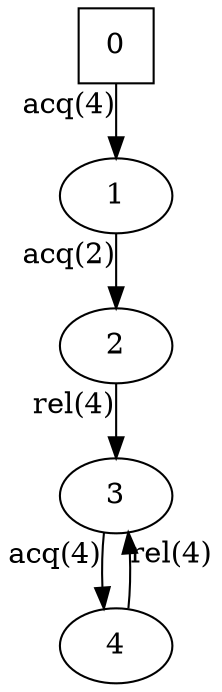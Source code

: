 digraph auto_3{
0[shape=square];
1;
2;
3;
4;
3 -> 4[xlabel="acq(4)"];
4 -> 3[xlabel="rel(4)"];
2 -> 3[xlabel="rel(4)"];
0 -> 1[xlabel="acq(4)"];
1 -> 2[xlabel="acq(2)"];
}
